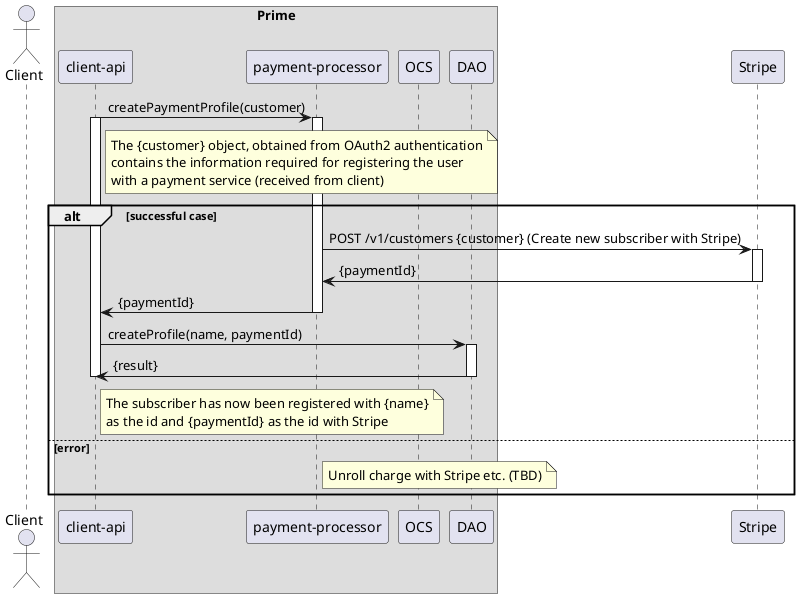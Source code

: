 @startuml

actor Client
participant Client

box "Prime"
    participant "client-api"
    participant "payment-processor"
    participant OCS
    participant DAO
end box
participant Stripe

    "client-api" -> "payment-processor" : createPaymentProfile(customer)
    activate "client-api"
    activate "payment-processor"
    note right of "client-api"
        The {customer} object, obtained from OAuth2 authentication
        contains the information required for registering the user
        with a payment service (received from client)
    end note

    alt successful case
        "payment-processor" -> Stripe : POST /v1/customers {customer} (Create new subscriber with Stripe)
        activate Stripe
        "Stripe" -> "payment-processor" : {paymentId}
        deactivate Stripe

        "payment-processor" -> "client-api" : {paymentId}
        deactivate "payment-processor"

        "client-api" -> DAO : createProfile(name, paymentId)
        activate DAO
        DAO -> "client-api" : {result}
        deactivate DAO
        deactivate "client-api"
        note right of "client-api"
            The subscriber has now been registered with {name}
            as the id and {paymentId} as the id with Stripe
        end note

    else error
        note right of "payment-processor" : Unroll charge with Stripe etc. (TBD)

    end

@enduml
